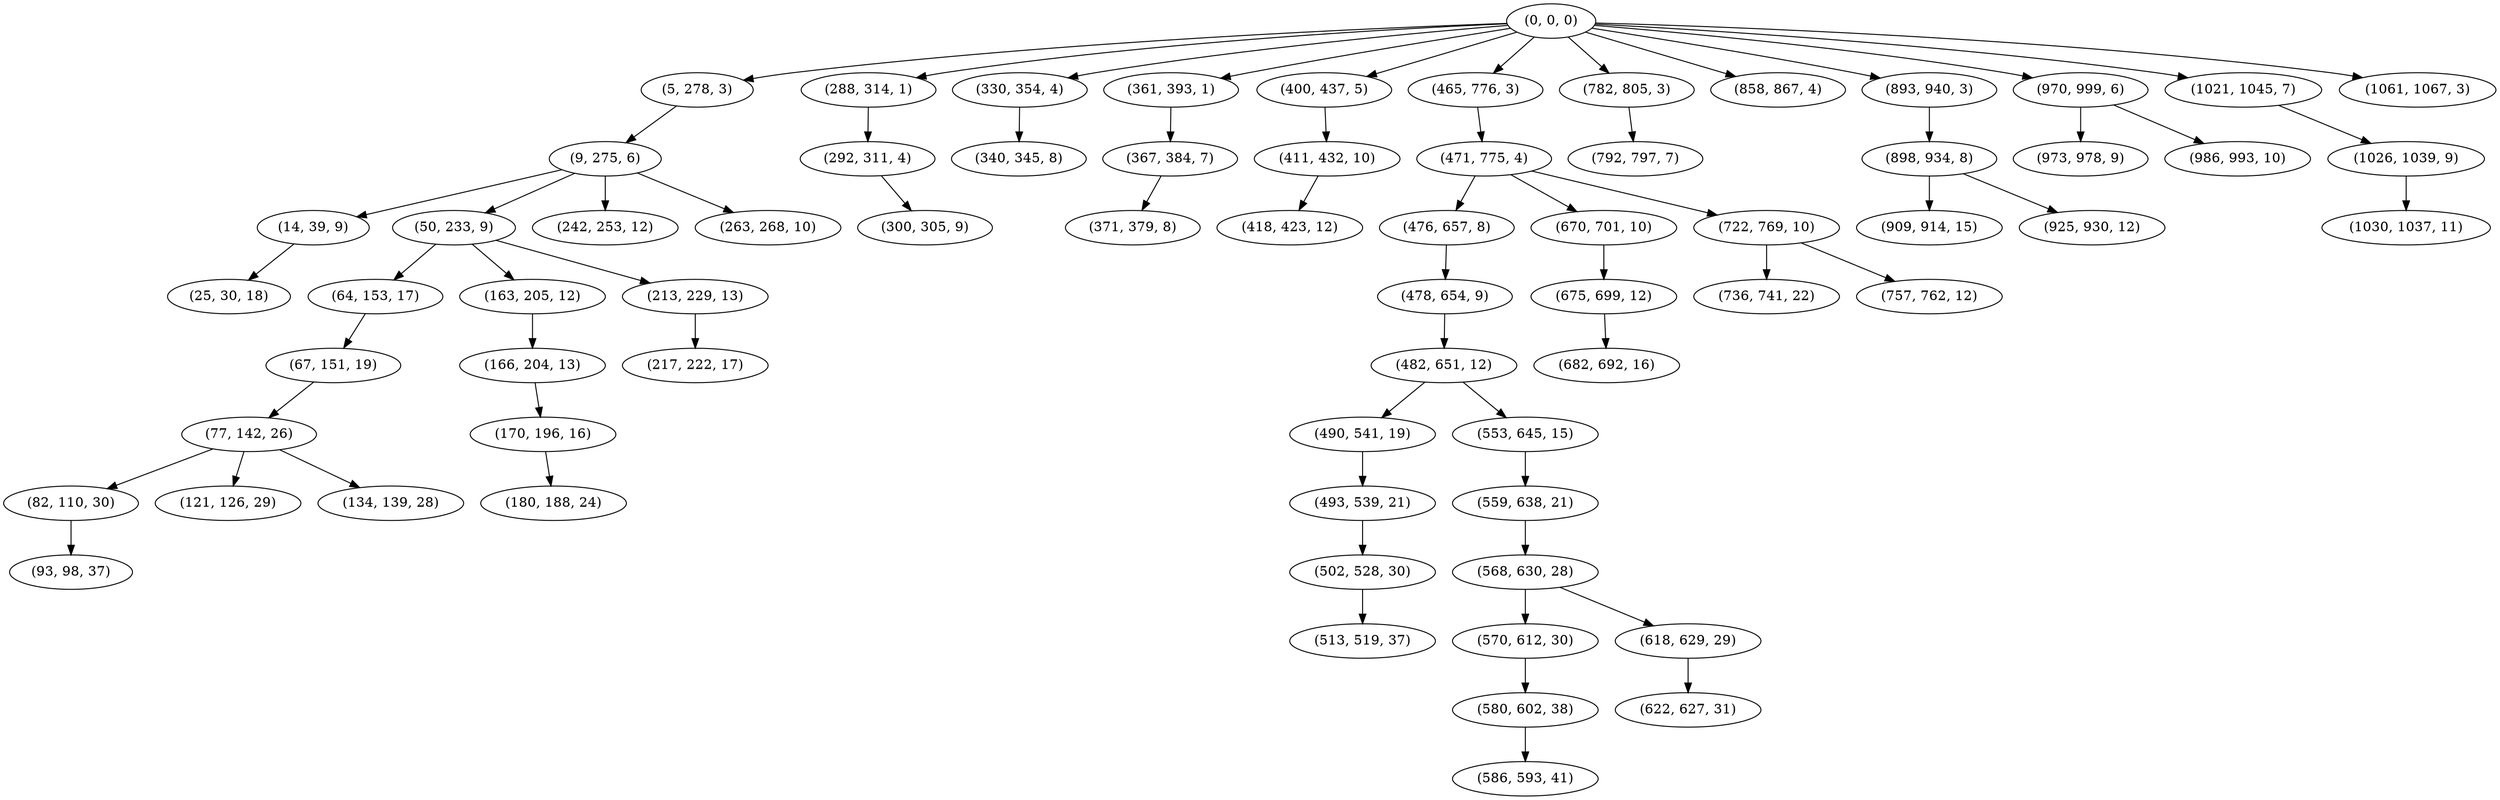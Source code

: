 digraph tree {
    "(0, 0, 0)";
    "(5, 278, 3)";
    "(9, 275, 6)";
    "(14, 39, 9)";
    "(25, 30, 18)";
    "(50, 233, 9)";
    "(64, 153, 17)";
    "(67, 151, 19)";
    "(77, 142, 26)";
    "(82, 110, 30)";
    "(93, 98, 37)";
    "(121, 126, 29)";
    "(134, 139, 28)";
    "(163, 205, 12)";
    "(166, 204, 13)";
    "(170, 196, 16)";
    "(180, 188, 24)";
    "(213, 229, 13)";
    "(217, 222, 17)";
    "(242, 253, 12)";
    "(263, 268, 10)";
    "(288, 314, 1)";
    "(292, 311, 4)";
    "(300, 305, 9)";
    "(330, 354, 4)";
    "(340, 345, 8)";
    "(361, 393, 1)";
    "(367, 384, 7)";
    "(371, 379, 8)";
    "(400, 437, 5)";
    "(411, 432, 10)";
    "(418, 423, 12)";
    "(465, 776, 3)";
    "(471, 775, 4)";
    "(476, 657, 8)";
    "(478, 654, 9)";
    "(482, 651, 12)";
    "(490, 541, 19)";
    "(493, 539, 21)";
    "(502, 528, 30)";
    "(513, 519, 37)";
    "(553, 645, 15)";
    "(559, 638, 21)";
    "(568, 630, 28)";
    "(570, 612, 30)";
    "(580, 602, 38)";
    "(586, 593, 41)";
    "(618, 629, 29)";
    "(622, 627, 31)";
    "(670, 701, 10)";
    "(675, 699, 12)";
    "(682, 692, 16)";
    "(722, 769, 10)";
    "(736, 741, 22)";
    "(757, 762, 12)";
    "(782, 805, 3)";
    "(792, 797, 7)";
    "(858, 867, 4)";
    "(893, 940, 3)";
    "(898, 934, 8)";
    "(909, 914, 15)";
    "(925, 930, 12)";
    "(970, 999, 6)";
    "(973, 978, 9)";
    "(986, 993, 10)";
    "(1021, 1045, 7)";
    "(1026, 1039, 9)";
    "(1030, 1037, 11)";
    "(1061, 1067, 3)";
    "(0, 0, 0)" -> "(5, 278, 3)";
    "(0, 0, 0)" -> "(288, 314, 1)";
    "(0, 0, 0)" -> "(330, 354, 4)";
    "(0, 0, 0)" -> "(361, 393, 1)";
    "(0, 0, 0)" -> "(400, 437, 5)";
    "(0, 0, 0)" -> "(465, 776, 3)";
    "(0, 0, 0)" -> "(782, 805, 3)";
    "(0, 0, 0)" -> "(858, 867, 4)";
    "(0, 0, 0)" -> "(893, 940, 3)";
    "(0, 0, 0)" -> "(970, 999, 6)";
    "(0, 0, 0)" -> "(1021, 1045, 7)";
    "(0, 0, 0)" -> "(1061, 1067, 3)";
    "(5, 278, 3)" -> "(9, 275, 6)";
    "(9, 275, 6)" -> "(14, 39, 9)";
    "(9, 275, 6)" -> "(50, 233, 9)";
    "(9, 275, 6)" -> "(242, 253, 12)";
    "(9, 275, 6)" -> "(263, 268, 10)";
    "(14, 39, 9)" -> "(25, 30, 18)";
    "(50, 233, 9)" -> "(64, 153, 17)";
    "(50, 233, 9)" -> "(163, 205, 12)";
    "(50, 233, 9)" -> "(213, 229, 13)";
    "(64, 153, 17)" -> "(67, 151, 19)";
    "(67, 151, 19)" -> "(77, 142, 26)";
    "(77, 142, 26)" -> "(82, 110, 30)";
    "(77, 142, 26)" -> "(121, 126, 29)";
    "(77, 142, 26)" -> "(134, 139, 28)";
    "(82, 110, 30)" -> "(93, 98, 37)";
    "(163, 205, 12)" -> "(166, 204, 13)";
    "(166, 204, 13)" -> "(170, 196, 16)";
    "(170, 196, 16)" -> "(180, 188, 24)";
    "(213, 229, 13)" -> "(217, 222, 17)";
    "(288, 314, 1)" -> "(292, 311, 4)";
    "(292, 311, 4)" -> "(300, 305, 9)";
    "(330, 354, 4)" -> "(340, 345, 8)";
    "(361, 393, 1)" -> "(367, 384, 7)";
    "(367, 384, 7)" -> "(371, 379, 8)";
    "(400, 437, 5)" -> "(411, 432, 10)";
    "(411, 432, 10)" -> "(418, 423, 12)";
    "(465, 776, 3)" -> "(471, 775, 4)";
    "(471, 775, 4)" -> "(476, 657, 8)";
    "(471, 775, 4)" -> "(670, 701, 10)";
    "(471, 775, 4)" -> "(722, 769, 10)";
    "(476, 657, 8)" -> "(478, 654, 9)";
    "(478, 654, 9)" -> "(482, 651, 12)";
    "(482, 651, 12)" -> "(490, 541, 19)";
    "(482, 651, 12)" -> "(553, 645, 15)";
    "(490, 541, 19)" -> "(493, 539, 21)";
    "(493, 539, 21)" -> "(502, 528, 30)";
    "(502, 528, 30)" -> "(513, 519, 37)";
    "(553, 645, 15)" -> "(559, 638, 21)";
    "(559, 638, 21)" -> "(568, 630, 28)";
    "(568, 630, 28)" -> "(570, 612, 30)";
    "(568, 630, 28)" -> "(618, 629, 29)";
    "(570, 612, 30)" -> "(580, 602, 38)";
    "(580, 602, 38)" -> "(586, 593, 41)";
    "(618, 629, 29)" -> "(622, 627, 31)";
    "(670, 701, 10)" -> "(675, 699, 12)";
    "(675, 699, 12)" -> "(682, 692, 16)";
    "(722, 769, 10)" -> "(736, 741, 22)";
    "(722, 769, 10)" -> "(757, 762, 12)";
    "(782, 805, 3)" -> "(792, 797, 7)";
    "(893, 940, 3)" -> "(898, 934, 8)";
    "(898, 934, 8)" -> "(909, 914, 15)";
    "(898, 934, 8)" -> "(925, 930, 12)";
    "(970, 999, 6)" -> "(973, 978, 9)";
    "(970, 999, 6)" -> "(986, 993, 10)";
    "(1021, 1045, 7)" -> "(1026, 1039, 9)";
    "(1026, 1039, 9)" -> "(1030, 1037, 11)";
}
